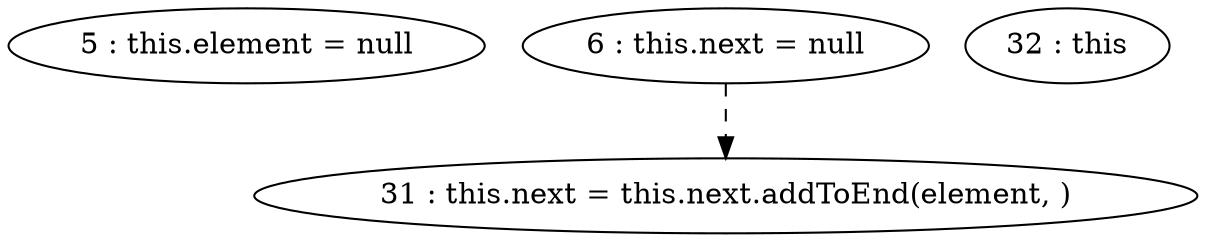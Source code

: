 digraph G {
"5 : this.element = null"
"6 : this.next = null"
"6 : this.next = null" -> "31 : this.next = this.next.addToEnd(element, )" [style=dashed]
"31 : this.next = this.next.addToEnd(element, )"
"32 : this"
}
